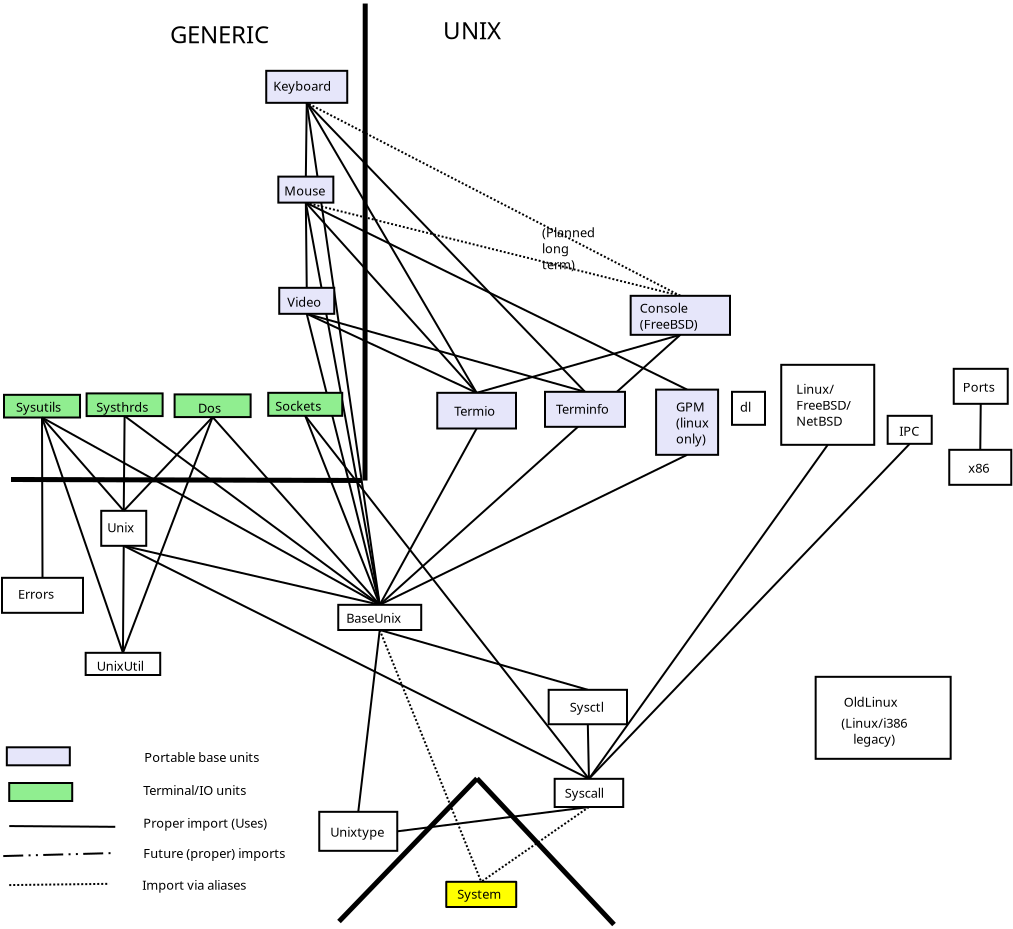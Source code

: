<?xml version="1.0" encoding="UTF-8"?>
<dia:diagram xmlns:dia="http://www.lysator.liu.se/~alla/dia/">
  <dia:layer name="Background" visible="true">
    <dia:object type="Standard - Line" version="0" id="O0">
      <dia:attribute name="obj_pos">
        <dia:point val="16.979,-11.96"/>
      </dia:attribute>
      <dia:attribute name="obj_bb">
        <dia:rectangle val="16.912,-12.027;36.108,-2.543"/>
      </dia:attribute>
      <dia:attribute name="conn_endpoints">
        <dia:point val="16.979,-11.96"/>
        <dia:point val="36.042,-2.61"/>
      </dia:attribute>
      <dia:attribute name="numcp">
        <dia:int val="1"/>
      </dia:attribute>
      <dia:connections>
        <dia:connection handle="0" to="O81" connection="6"/>
        <dia:connection handle="1" to="O87" connection="1"/>
      </dia:connections>
    </dia:object>
    <dia:object type="Standard - Line" version="0" id="O1">
      <dia:attribute name="obj_pos">
        <dia:point val="35.703,-5.35"/>
      </dia:attribute>
      <dia:attribute name="obj_bb">
        <dia:rectangle val="20.603,-5.421;35.774,8.221"/>
      </dia:attribute>
      <dia:attribute name="conn_endpoints">
        <dia:point val="35.703,-5.35"/>
        <dia:point val="20.674,8.15"/>
      </dia:attribute>
      <dia:attribute name="numcp">
        <dia:int val="1"/>
      </dia:attribute>
      <dia:connections>
        <dia:connection handle="0" to="O85" connection="6"/>
        <dia:connection handle="1" to="O97" connection="1"/>
      </dia:connections>
    </dia:object>
    <dia:object type="Standard - Line" version="0" id="O2">
      <dia:attribute name="obj_pos">
        <dia:point val="3.787,-1.216"/>
      </dia:attribute>
      <dia:attribute name="obj_bb">
        <dia:rectangle val="3.723,-1.28;7.897,10.614"/>
      </dia:attribute>
      <dia:attribute name="conn_endpoints">
        <dia:point val="3.787,-1.216"/>
        <dia:point val="7.834,10.55"/>
      </dia:attribute>
      <dia:attribute name="numcp">
        <dia:int val="1"/>
      </dia:attribute>
      <dia:connections>
        <dia:connection handle="0" to="O45" connection="6"/>
        <dia:connection handle="1" to="O103" connection="1"/>
      </dia:connections>
    </dia:object>
    <dia:object type="Standard - Line" version="0" id="O3">
      <dia:attribute name="obj_pos">
        <dia:point val="20.674,8.15"/>
      </dia:attribute>
      <dia:attribute name="obj_bb">
        <dia:rectangle val="16.921,-12.018;20.732,8.208"/>
      </dia:attribute>
      <dia:attribute name="conn_endpoints">
        <dia:point val="20.674,8.15"/>
        <dia:point val="16.979,-11.96"/>
      </dia:attribute>
      <dia:attribute name="numcp">
        <dia:int val="1"/>
      </dia:attribute>
      <dia:connections>
        <dia:connection handle="0" to="O97" connection="1"/>
        <dia:connection handle="1" to="O81" connection="6"/>
      </dia:connections>
    </dia:object>
    <dia:object type="Standard - Line" version="0" id="O4">
      <dia:attribute name="obj_pos">
        <dia:point val="17.024,-16.95"/>
      </dia:attribute>
      <dia:attribute name="obj_bb">
        <dia:rectangle val="16.967,-17.007;20.731,8.207"/>
      </dia:attribute>
      <dia:attribute name="conn_endpoints">
        <dia:point val="17.024,-16.95"/>
        <dia:point val="20.674,8.15"/>
      </dia:attribute>
      <dia:attribute name="numcp">
        <dia:int val="1"/>
      </dia:attribute>
      <dia:connections>
        <dia:connection handle="0" to="O78" connection="6"/>
        <dia:connection handle="1" to="O97" connection="1"/>
      </dia:connections>
    </dia:object>
    <dia:object type="Standard - Line" version="0" id="O5">
      <dia:attribute name="obj_pos">
        <dia:point val="7.834,10.55"/>
      </dia:attribute>
      <dia:attribute name="obj_bb">
        <dia:rectangle val="7.783,5.15;7.924,10.6"/>
      </dia:attribute>
      <dia:attribute name="conn_endpoints">
        <dia:point val="7.834,10.55"/>
        <dia:point val="7.874,5.2"/>
      </dia:attribute>
      <dia:attribute name="numcp">
        <dia:int val="1"/>
      </dia:attribute>
      <dia:connections>
        <dia:connection handle="0" to="O103" connection="1"/>
        <dia:connection handle="1" to="O29" connection="6"/>
      </dia:connections>
    </dia:object>
    <dia:object type="Standard - Line" version="0" id="O6">
      <dia:attribute name="obj_pos">
        <dia:point val="7.874,5.2"/>
      </dia:attribute>
      <dia:attribute name="obj_bb">
        <dia:rectangle val="7.814,5.14;20.734,8.21"/>
      </dia:attribute>
      <dia:attribute name="conn_endpoints">
        <dia:point val="7.874,5.2"/>
        <dia:point val="20.674,8.15"/>
      </dia:attribute>
      <dia:attribute name="numcp">
        <dia:int val="1"/>
      </dia:attribute>
      <dia:connections>
        <dia:connection handle="0" to="O29" connection="6"/>
        <dia:connection handle="1" to="O97" connection="1"/>
      </dia:connections>
    </dia:object>
    <dia:object type="Standard - Line" version="0" id="O7">
      <dia:attribute name="obj_pos">
        <dia:point val="7.874,5.2"/>
      </dia:attribute>
      <dia:attribute name="obj_bb">
        <dia:rectangle val="7.807,5.133;31.201,16.917"/>
      </dia:attribute>
      <dia:attribute name="conn_endpoints">
        <dia:point val="7.874,5.2"/>
        <dia:point val="31.134,16.85"/>
      </dia:attribute>
      <dia:attribute name="numcp">
        <dia:int val="1"/>
      </dia:attribute>
      <dia:connections>
        <dia:connection handle="0" to="O29" connection="6"/>
        <dia:connection handle="1" to="O95" connection="1"/>
      </dia:connections>
    </dia:object>
    <dia:object type="Standard - Line" version="0" id="O8">
      <dia:attribute name="obj_pos">
        <dia:point val="20.674,9.409"/>
      </dia:attribute>
      <dia:attribute name="obj_bb">
        <dia:rectangle val="20.609,9.344;25.814,22.065"/>
      </dia:attribute>
      <dia:attribute name="conn_endpoints">
        <dia:point val="20.674,9.409"/>
        <dia:point val="25.749,22"/>
      </dia:attribute>
      <dia:attribute name="numcp">
        <dia:int val="1"/>
      </dia:attribute>
      <dia:attribute name="line_style">
        <dia:enum val="4"/>
      </dia:attribute>
      <dia:connections>
        <dia:connection handle="0" to="O97" connection="6"/>
        <dia:connection handle="1" to="O93" connection="1"/>
      </dia:connections>
    </dia:object>
    <dia:object type="Standard - Line" version="0" id="O9">
      <dia:attribute name="obj_pos">
        <dia:point val="31.134,18.259"/>
      </dia:attribute>
      <dia:attribute name="obj_bb">
        <dia:rectangle val="25.679,18.189;31.203,22.07"/>
      </dia:attribute>
      <dia:attribute name="conn_endpoints">
        <dia:point val="31.134,18.259"/>
        <dia:point val="25.749,22"/>
      </dia:attribute>
      <dia:attribute name="numcp">
        <dia:int val="1"/>
      </dia:attribute>
      <dia:attribute name="line_style">
        <dia:enum val="4"/>
      </dia:attribute>
      <dia:connections>
        <dia:connection handle="0" to="O95" connection="6"/>
        <dia:connection handle="1" to="O93" connection="1"/>
      </dia:connections>
    </dia:object>
    <dia:object type="Standard - Line" version="0" id="O10">
      <dia:attribute name="obj_pos">
        <dia:point val="35.703,-5.35"/>
      </dia:attribute>
      <dia:attribute name="obj_bb">
        <dia:rectangle val="25.457,-5.412;35.765,-2.388"/>
      </dia:attribute>
      <dia:attribute name="conn_endpoints">
        <dia:point val="35.703,-5.35"/>
        <dia:point val="25.518,-2.45"/>
      </dia:attribute>
      <dia:attribute name="numcp">
        <dia:int val="1"/>
      </dia:attribute>
      <dia:connections>
        <dia:connection handle="0" to="O85" connection="6"/>
        <dia:connection handle="1" to="O91" connection="1"/>
      </dia:connections>
    </dia:object>
    <dia:object type="Standard - Line" version="0" id="O11">
      <dia:attribute name="obj_pos">
        <dia:point val="25.518,-0.666"/>
      </dia:attribute>
      <dia:attribute name="obj_bb">
        <dia:rectangle val="20.606,-0.734;25.586,8.218"/>
      </dia:attribute>
      <dia:attribute name="conn_endpoints">
        <dia:point val="25.518,-0.666"/>
        <dia:point val="20.674,8.15"/>
      </dia:attribute>
      <dia:attribute name="numcp">
        <dia:int val="1"/>
      </dia:attribute>
      <dia:connections>
        <dia:connection handle="0" to="O91" connection="6"/>
        <dia:connection handle="1" to="O97" connection="1"/>
      </dia:connections>
    </dia:object>
    <dia:object type="Standard - Line" version="0" id="O12">
      <dia:attribute name="obj_pos">
        <dia:point val="2.149,19.212"/>
      </dia:attribute>
      <dia:attribute name="obj_bb">
        <dia:rectangle val="2.099,19.162;7.5,19.3"/>
      </dia:attribute>
      <dia:attribute name="conn_endpoints">
        <dia:point val="2.149,19.212"/>
        <dia:point val="7.45,19.25"/>
      </dia:attribute>
      <dia:attribute name="numcp">
        <dia:int val="1"/>
      </dia:attribute>
    </dia:object>
    <dia:object type="Standard - Text" version="1" id="O13">
      <dia:attribute name="obj_pos">
        <dia:point val="8.85,19.3"/>
      </dia:attribute>
      <dia:attribute name="obj_bb">
        <dia:rectangle val="8.85,18.622;15.787,19.58"/>
      </dia:attribute>
      <dia:attribute name="text">
        <dia:composite type="text">
          <dia:attribute name="string">
            <dia:string>#Proper import (Uses)#</dia:string>
          </dia:attribute>
          <dia:attribute name="font">
            <dia:font family="sans" style="0" name="Helvetica"/>
          </dia:attribute>
          <dia:attribute name="height">
            <dia:real val="0.8"/>
          </dia:attribute>
          <dia:attribute name="pos">
            <dia:point val="8.85,19.3"/>
          </dia:attribute>
          <dia:attribute name="color">
            <dia:color val="#000000"/>
          </dia:attribute>
          <dia:attribute name="alignment">
            <dia:enum val="0"/>
          </dia:attribute>
        </dia:composite>
      </dia:attribute>
      <dia:attribute name="valign">
        <dia:enum val="3"/>
      </dia:attribute>
    </dia:object>
    <dia:object type="Standard - Line" version="0" id="O14">
      <dia:attribute name="obj_pos">
        <dia:point val="2.149,22.163"/>
      </dia:attribute>
      <dia:attribute name="obj_bb">
        <dia:rectangle val="2.098,22.049;7.201,22.213"/>
      </dia:attribute>
      <dia:attribute name="conn_endpoints">
        <dia:point val="2.149,22.163"/>
        <dia:point val="7.15,22.1"/>
      </dia:attribute>
      <dia:attribute name="numcp">
        <dia:int val="1"/>
      </dia:attribute>
      <dia:attribute name="line_style">
        <dia:enum val="4"/>
      </dia:attribute>
    </dia:object>
    <dia:object type="Standard - Text" version="1" id="O15">
      <dia:attribute name="obj_pos">
        <dia:point val="8.8,22.4"/>
      </dia:attribute>
      <dia:attribute name="obj_bb">
        <dia:rectangle val="8.8,21.723;14.613,22.68"/>
      </dia:attribute>
      <dia:attribute name="text">
        <dia:composite type="text">
          <dia:attribute name="string">
            <dia:string>#Import via aliases#</dia:string>
          </dia:attribute>
          <dia:attribute name="font">
            <dia:font family="sans" style="0" name="Helvetica"/>
          </dia:attribute>
          <dia:attribute name="height">
            <dia:real val="0.8"/>
          </dia:attribute>
          <dia:attribute name="pos">
            <dia:point val="8.8,22.4"/>
          </dia:attribute>
          <dia:attribute name="color">
            <dia:color val="#000000"/>
          </dia:attribute>
          <dia:attribute name="alignment">
            <dia:enum val="0"/>
          </dia:attribute>
        </dia:composite>
      </dia:attribute>
      <dia:attribute name="valign">
        <dia:enum val="3"/>
      </dia:attribute>
    </dia:object>
    <dia:object type="Standard - Line" version="0" id="O16">
      <dia:attribute name="obj_pos">
        <dia:point val="43.074,0.15"/>
      </dia:attribute>
      <dia:attribute name="obj_bb">
        <dia:rectangle val="31.064,0.08;43.144,16.92"/>
      </dia:attribute>
      <dia:attribute name="conn_endpoints">
        <dia:point val="43.074,0.15"/>
        <dia:point val="31.134,16.85"/>
      </dia:attribute>
      <dia:attribute name="numcp">
        <dia:int val="1"/>
      </dia:attribute>
      <dia:connections>
        <dia:connection handle="0" to="O32" connection="6"/>
        <dia:connection handle="1" to="O95" connection="1"/>
      </dia:connections>
    </dia:object>
    <dia:object type="Standard - Line" version="0" id="O17">
      <dia:attribute name="obj_pos">
        <dia:point val="31.078,14.121"/>
      </dia:attribute>
      <dia:attribute name="obj_bb">
        <dia:rectangle val="31.027,14.07;31.185,16.901"/>
      </dia:attribute>
      <dia:attribute name="conn_endpoints">
        <dia:point val="31.078,14.121"/>
        <dia:point val="31.134,16.85"/>
      </dia:attribute>
      <dia:attribute name="numcp">
        <dia:int val="1"/>
      </dia:attribute>
      <dia:connections>
        <dia:connection handle="0" to="O60" connection="6"/>
        <dia:connection handle="1" to="O95" connection="1"/>
      </dia:connections>
    </dia:object>
    <dia:object type="Standard - Line" version="0" id="O18">
      <dia:attribute name="obj_pos">
        <dia:point val="20.674,9.409"/>
      </dia:attribute>
      <dia:attribute name="obj_bb">
        <dia:rectangle val="20.612,9.347;31.14,12.462"/>
      </dia:attribute>
      <dia:attribute name="conn_endpoints">
        <dia:point val="20.674,9.409"/>
        <dia:point val="31.078,12.4"/>
      </dia:attribute>
      <dia:attribute name="numcp">
        <dia:int val="1"/>
      </dia:attribute>
      <dia:connections>
        <dia:connection handle="0" to="O97" connection="6"/>
        <dia:connection handle="1" to="O60" connection="1"/>
      </dia:connections>
    </dia:object>
    <dia:group>
      <dia:object type="Standard - Box" version="0" id="O19">
        <dia:attribute name="obj_pos">
          <dia:point val="46.07,-1.3"/>
        </dia:attribute>
        <dia:attribute name="obj_bb">
          <dia:rectangle val="46.02,-1.35;48.323,0.15"/>
        </dia:attribute>
        <dia:attribute name="elem_corner">
          <dia:point val="46.07,-1.3"/>
        </dia:attribute>
        <dia:attribute name="elem_width">
          <dia:real val="2.203"/>
        </dia:attribute>
        <dia:attribute name="elem_height">
          <dia:real val="1.4"/>
        </dia:attribute>
        <dia:attribute name="show_background">
          <dia:boolean val="true"/>
        </dia:attribute>
      </dia:object>
      <dia:object type="Standard - Text" version="1" id="O20">
        <dia:attribute name="obj_pos">
          <dia:point val="46.65,-0.3"/>
        </dia:attribute>
        <dia:attribute name="obj_bb">
          <dia:rectangle val="46.65,-0.977;47.895,-0.02"/>
        </dia:attribute>
        <dia:attribute name="text">
          <dia:composite type="text">
            <dia:attribute name="string">
              <dia:string>#IPC#</dia:string>
            </dia:attribute>
            <dia:attribute name="font">
              <dia:font family="sans" style="0" name="Helvetica"/>
            </dia:attribute>
            <dia:attribute name="height">
              <dia:real val="0.8"/>
            </dia:attribute>
            <dia:attribute name="pos">
              <dia:point val="46.65,-0.3"/>
            </dia:attribute>
            <dia:attribute name="color">
              <dia:color val="#000000"/>
            </dia:attribute>
            <dia:attribute name="alignment">
              <dia:enum val="0"/>
            </dia:attribute>
          </dia:composite>
        </dia:attribute>
        <dia:attribute name="valign">
          <dia:enum val="3"/>
        </dia:attribute>
      </dia:object>
    </dia:group>
    <dia:object type="Standard - Line" version="0" id="O21">
      <dia:attribute name="obj_pos">
        <dia:point val="47.171,0.1"/>
      </dia:attribute>
      <dia:attribute name="obj_bb">
        <dia:rectangle val="31.063,0.029;47.242,16.921"/>
      </dia:attribute>
      <dia:attribute name="conn_endpoints">
        <dia:point val="47.171,0.1"/>
        <dia:point val="31.134,16.85"/>
      </dia:attribute>
      <dia:attribute name="numcp">
        <dia:int val="1"/>
      </dia:attribute>
      <dia:connections>
        <dia:connection handle="0" to="O19" connection="6"/>
        <dia:connection handle="1" to="O95" connection="1"/>
      </dia:connections>
    </dia:object>
    <dia:object type="Standard - Line" version="0" id="O22">
      <dia:attribute name="obj_pos">
        <dia:point val="7.917,-1.288"/>
      </dia:attribute>
      <dia:attribute name="obj_bb">
        <dia:rectangle val="7.824,-1.338;7.968,3.5"/>
      </dia:attribute>
      <dia:attribute name="conn_endpoints">
        <dia:point val="7.917,-1.288"/>
        <dia:point val="7.874,3.45"/>
      </dia:attribute>
      <dia:attribute name="numcp">
        <dia:int val="1"/>
      </dia:attribute>
      <dia:connections>
        <dia:connection handle="0" to="O74" connection="6"/>
        <dia:connection handle="1" to="O29" connection="1"/>
      </dia:connections>
    </dia:object>
    <dia:object type="Standard - Line" version="0" id="O23">
      <dia:attribute name="obj_pos">
        <dia:point val="7.917,-1.288"/>
      </dia:attribute>
      <dia:attribute name="obj_bb">
        <dia:rectangle val="7.847,-1.358;20.744,8.22"/>
      </dia:attribute>
      <dia:attribute name="conn_endpoints">
        <dia:point val="7.917,-1.288"/>
        <dia:point val="20.674,8.15"/>
      </dia:attribute>
      <dia:attribute name="numcp">
        <dia:int val="1"/>
      </dia:attribute>
      <dia:connections>
        <dia:connection handle="0" to="O74" connection="6"/>
        <dia:connection handle="1" to="O97" connection="1"/>
      </dia:connections>
    </dia:object>
    <dia:object type="Standard - Text" version="1" id="O24">
      <dia:attribute name="obj_pos">
        <dia:point val="8.999,4.325"/>
      </dia:attribute>
      <dia:attribute name="obj_bb">
        <dia:rectangle val="8.999,3.925;8.999,5.125"/>
      </dia:attribute>
      <dia:attribute name="text">
        <dia:composite type="text">
          <dia:attribute name="string">
            <dia:string>##</dia:string>
          </dia:attribute>
          <dia:attribute name="font">
            <dia:font family="sans" style="0" name="Helvetica"/>
          </dia:attribute>
          <dia:attribute name="height">
            <dia:real val="0.8"/>
          </dia:attribute>
          <dia:attribute name="pos">
            <dia:point val="8.999,4.325"/>
          </dia:attribute>
          <dia:attribute name="color">
            <dia:color val="#000000"/>
          </dia:attribute>
          <dia:attribute name="alignment">
            <dia:enum val="0"/>
          </dia:attribute>
        </dia:composite>
      </dia:attribute>
      <dia:attribute name="valign">
        <dia:enum val="3"/>
      </dia:attribute>
      <dia:connections>
        <dia:connection handle="0" to="O29" connection="4"/>
      </dia:connections>
    </dia:object>
    <dia:object type="Standard - Line" version="0" id="O25">
      <dia:attribute name="obj_pos">
        <dia:point val="36.042,0.65"/>
      </dia:attribute>
      <dia:attribute name="obj_bb">
        <dia:rectangle val="20.607,0.583;36.108,8.217"/>
      </dia:attribute>
      <dia:attribute name="conn_endpoints">
        <dia:point val="36.042,0.65"/>
        <dia:point val="20.674,8.15"/>
      </dia:attribute>
      <dia:attribute name="numcp">
        <dia:int val="1"/>
      </dia:attribute>
      <dia:connections>
        <dia:connection handle="0" to="O87" connection="6"/>
        <dia:connection handle="1" to="O97" connection="1"/>
      </dia:connections>
    </dia:object>
    <dia:object type="Standard - Line" version="0" id="O26">
      <dia:attribute name="obj_pos">
        <dia:point val="20.674,8.15"/>
      </dia:attribute>
      <dia:attribute name="obj_bb">
        <dia:rectangle val="16.963,-6.461;20.735,8.211"/>
      </dia:attribute>
      <dia:attribute name="conn_endpoints">
        <dia:point val="20.674,8.15"/>
        <dia:point val="17.024,-6.4"/>
      </dia:attribute>
      <dia:attribute name="numcp">
        <dia:int val="1"/>
      </dia:attribute>
      <dia:connections>
        <dia:connection handle="0" to="O97" connection="1"/>
        <dia:connection handle="1" to="O83" connection="6"/>
      </dia:connections>
    </dia:object>
    <dia:object type="Standard - Line" version="0" id="O27">
      <dia:attribute name="obj_pos">
        <dia:point val="17.024,-6.4"/>
      </dia:attribute>
      <dia:attribute name="obj_bb">
        <dia:rectangle val="16.962,-6.462;30.998,-2.438"/>
      </dia:attribute>
      <dia:attribute name="conn_endpoints">
        <dia:point val="17.024,-6.4"/>
        <dia:point val="30.937,-2.5"/>
      </dia:attribute>
      <dia:attribute name="numcp">
        <dia:int val="1"/>
      </dia:attribute>
      <dia:connections>
        <dia:connection handle="0" to="O83" connection="6"/>
        <dia:connection handle="1" to="O89" connection="1"/>
      </dia:connections>
    </dia:object>
    <dia:object type="Standard - Line" version="0" id="O28">
      <dia:attribute name="obj_pos">
        <dia:point val="17.024,-7.7"/>
      </dia:attribute>
      <dia:attribute name="obj_bb">
        <dia:rectangle val="16.929,-12.011;17.075,-7.649"/>
      </dia:attribute>
      <dia:attribute name="conn_endpoints">
        <dia:point val="17.024,-7.7"/>
        <dia:point val="16.979,-11.96"/>
      </dia:attribute>
      <dia:attribute name="numcp">
        <dia:int val="1"/>
      </dia:attribute>
      <dia:connections>
        <dia:connection handle="0" to="O83" connection="1"/>
        <dia:connection handle="1" to="O81" connection="6"/>
      </dia:connections>
    </dia:object>
    <dia:group>
      <dia:object type="Standard - Box" version="0" id="O29">
        <dia:attribute name="obj_pos">
          <dia:point val="6.749,3.45"/>
        </dia:attribute>
        <dia:attribute name="obj_bb">
          <dia:rectangle val="6.699,3.4;9.049,5.25"/>
        </dia:attribute>
        <dia:attribute name="elem_corner">
          <dia:point val="6.749,3.45"/>
        </dia:attribute>
        <dia:attribute name="elem_width">
          <dia:real val="2.25"/>
        </dia:attribute>
        <dia:attribute name="elem_height">
          <dia:real val="1.75"/>
        </dia:attribute>
        <dia:attribute name="show_background">
          <dia:boolean val="true"/>
        </dia:attribute>
      </dia:object>
      <dia:object type="Standard - Text" version="1" id="O30">
        <dia:attribute name="obj_pos">
          <dia:point val="7.049,4.525"/>
        </dia:attribute>
        <dia:attribute name="obj_bb">
          <dia:rectangle val="7.049,3.848;8.544,4.805"/>
        </dia:attribute>
        <dia:attribute name="text">
          <dia:composite type="text">
            <dia:attribute name="string">
              <dia:string>#Unix#</dia:string>
            </dia:attribute>
            <dia:attribute name="font">
              <dia:font family="sans" style="0" name="Helvetica"/>
            </dia:attribute>
            <dia:attribute name="height">
              <dia:real val="0.8"/>
            </dia:attribute>
            <dia:attribute name="pos">
              <dia:point val="7.049,4.525"/>
            </dia:attribute>
            <dia:attribute name="color">
              <dia:color val="#000000"/>
            </dia:attribute>
            <dia:attribute name="alignment">
              <dia:enum val="0"/>
            </dia:attribute>
          </dia:composite>
        </dia:attribute>
        <dia:attribute name="valign">
          <dia:enum val="3"/>
        </dia:attribute>
      </dia:object>
    </dia:group>
    <dia:object type="Standard - Line" version="0" id="O31">
      <dia:attribute name="obj_pos">
        <dia:point val="17.024,-16.95"/>
      </dia:attribute>
      <dia:attribute name="obj_bb">
        <dia:rectangle val="16.953,-17.021;31.007,-2.429"/>
      </dia:attribute>
      <dia:attribute name="conn_endpoints">
        <dia:point val="17.024,-16.95"/>
        <dia:point val="30.937,-2.5"/>
      </dia:attribute>
      <dia:attribute name="numcp">
        <dia:int val="1"/>
      </dia:attribute>
      <dia:connections>
        <dia:connection handle="0" to="O78" connection="6"/>
        <dia:connection handle="1" to="O89" connection="1"/>
      </dia:connections>
    </dia:object>
    <dia:group>
      <dia:object type="Standard - Box" version="0" id="O32">
        <dia:attribute name="obj_pos">
          <dia:point val="40.749,-3.85"/>
        </dia:attribute>
        <dia:attribute name="obj_bb">
          <dia:rectangle val="40.699,-3.9;45.449,0.2"/>
        </dia:attribute>
        <dia:attribute name="elem_corner">
          <dia:point val="40.749,-3.85"/>
        </dia:attribute>
        <dia:attribute name="elem_width">
          <dia:real val="4.65"/>
        </dia:attribute>
        <dia:attribute name="elem_height">
          <dia:real val="4"/>
        </dia:attribute>
        <dia:attribute name="show_background">
          <dia:boolean val="true"/>
        </dia:attribute>
      </dia:object>
      <dia:object type="Standard - Text" version="1" id="O33">
        <dia:attribute name="obj_pos">
          <dia:point val="41.5,-2.4"/>
        </dia:attribute>
        <dia:attribute name="obj_bb">
          <dia:rectangle val="41.5,-3.078;44.78,-0.52"/>
        </dia:attribute>
        <dia:attribute name="text">
          <dia:composite type="text">
            <dia:attribute name="string">
              <dia:string>#Linux/
FreeBSD/
NetBSD#</dia:string>
            </dia:attribute>
            <dia:attribute name="font">
              <dia:font family="sans" style="0" name="Helvetica"/>
            </dia:attribute>
            <dia:attribute name="height">
              <dia:real val="0.8"/>
            </dia:attribute>
            <dia:attribute name="pos">
              <dia:point val="41.5,-2.4"/>
            </dia:attribute>
            <dia:attribute name="color">
              <dia:color val="#000000"/>
            </dia:attribute>
            <dia:attribute name="alignment">
              <dia:enum val="0"/>
            </dia:attribute>
          </dia:composite>
        </dia:attribute>
        <dia:attribute name="valign">
          <dia:enum val="3"/>
        </dia:attribute>
      </dia:object>
    </dia:group>
    <dia:group>
      <dia:object type="Standard - Box" version="0" id="O34">
        <dia:attribute name="obj_pos">
          <dia:point val="38.287,-2.5"/>
        </dia:attribute>
        <dia:attribute name="obj_bb">
          <dia:rectangle val="38.237,-2.55;39.987,-0.8"/>
        </dia:attribute>
        <dia:attribute name="elem_corner">
          <dia:point val="38.287,-2.5"/>
        </dia:attribute>
        <dia:attribute name="elem_width">
          <dia:real val="1.65"/>
        </dia:attribute>
        <dia:attribute name="elem_height">
          <dia:real val="1.65"/>
        </dia:attribute>
        <dia:attribute name="show_background">
          <dia:boolean val="true"/>
        </dia:attribute>
      </dia:object>
      <dia:object type="Standard - Text" version="1" id="O35">
        <dia:attribute name="obj_pos">
          <dia:point val="38.687,-1.5"/>
        </dia:attribute>
        <dia:attribute name="obj_bb">
          <dia:rectangle val="38.687,-2.178;39.267,-1.22"/>
        </dia:attribute>
        <dia:attribute name="text">
          <dia:composite type="text">
            <dia:attribute name="string">
              <dia:string>#dl#</dia:string>
            </dia:attribute>
            <dia:attribute name="font">
              <dia:font family="sans" style="0" name="Helvetica"/>
            </dia:attribute>
            <dia:attribute name="height">
              <dia:real val="0.8"/>
            </dia:attribute>
            <dia:attribute name="pos">
              <dia:point val="38.687,-1.5"/>
            </dia:attribute>
            <dia:attribute name="color">
              <dia:color val="#000000"/>
            </dia:attribute>
            <dia:attribute name="alignment">
              <dia:enum val="0"/>
            </dia:attribute>
          </dia:composite>
        </dia:attribute>
        <dia:attribute name="valign">
          <dia:enum val="3"/>
        </dia:attribute>
      </dia:object>
    </dia:group>
    <dia:object type="Standard - Line" version="0" id="O36">
      <dia:attribute name="obj_pos">
        <dia:point val="7.874,3.45"/>
      </dia:attribute>
      <dia:attribute name="obj_bb">
        <dia:rectangle val="7.803,-1.309;12.388,3.521"/>
      </dia:attribute>
      <dia:attribute name="conn_endpoints">
        <dia:point val="7.874,3.45"/>
        <dia:point val="12.317,-1.238"/>
      </dia:attribute>
      <dia:attribute name="numcp">
        <dia:int val="1"/>
      </dia:attribute>
      <dia:connections>
        <dia:connection handle="0" to="O29" connection="1"/>
        <dia:connection handle="1" to="O76" connection="6"/>
      </dia:connections>
    </dia:object>
    <dia:object type="Standard - Line" version="0" id="O37">
      <dia:attribute name="obj_pos">
        <dia:point val="12.317,-1.238"/>
      </dia:attribute>
      <dia:attribute name="obj_bb">
        <dia:rectangle val="12.247,-1.308;20.744,8.221"/>
      </dia:attribute>
      <dia:attribute name="conn_endpoints">
        <dia:point val="12.317,-1.238"/>
        <dia:point val="20.674,8.15"/>
      </dia:attribute>
      <dia:attribute name="numcp">
        <dia:int val="1"/>
      </dia:attribute>
      <dia:connections>
        <dia:connection handle="0" to="O76" connection="6"/>
        <dia:connection handle="1" to="O97" connection="1"/>
      </dia:connections>
    </dia:object>
    <dia:object type="Standard - Line" version="0" id="O38">
      <dia:attribute name="obj_pos">
        <dia:point val="12.317,-1.238"/>
      </dia:attribute>
      <dia:attribute name="obj_bb">
        <dia:rectangle val="7.769,-1.302;12.382,10.614"/>
      </dia:attribute>
      <dia:attribute name="conn_endpoints">
        <dia:point val="12.317,-1.238"/>
        <dia:point val="7.834,10.55"/>
      </dia:attribute>
      <dia:attribute name="numcp">
        <dia:int val="1"/>
      </dia:attribute>
      <dia:connections>
        <dia:connection handle="0" to="O76" connection="6"/>
        <dia:connection handle="1" to="O103" connection="1"/>
      </dia:connections>
    </dia:object>
    <dia:group>
      <dia:object type="Standard - Box" version="0" id="O39">
        <dia:attribute name="obj_pos">
          <dia:point val="1.787,6.8"/>
        </dia:attribute>
        <dia:attribute name="obj_bb">
          <dia:rectangle val="1.737,6.75;5.887,8.6"/>
        </dia:attribute>
        <dia:attribute name="elem_corner">
          <dia:point val="1.787,6.8"/>
        </dia:attribute>
        <dia:attribute name="elem_width">
          <dia:real val="4.05"/>
        </dia:attribute>
        <dia:attribute name="elem_height">
          <dia:real val="1.75"/>
        </dia:attribute>
        <dia:attribute name="show_background">
          <dia:boolean val="true"/>
        </dia:attribute>
      </dia:object>
      <dia:object type="Standard - Text" version="1" id="O40">
        <dia:attribute name="obj_pos">
          <dia:point val="2.587,7.85"/>
        </dia:attribute>
        <dia:attribute name="obj_bb">
          <dia:rectangle val="2.587,7.173;4.624,8.13"/>
        </dia:attribute>
        <dia:attribute name="text">
          <dia:composite type="text">
            <dia:attribute name="string">
              <dia:string>#Errors#</dia:string>
            </dia:attribute>
            <dia:attribute name="font">
              <dia:font family="sans" style="0" name="Helvetica"/>
            </dia:attribute>
            <dia:attribute name="height">
              <dia:real val="0.8"/>
            </dia:attribute>
            <dia:attribute name="pos">
              <dia:point val="2.587,7.85"/>
            </dia:attribute>
            <dia:attribute name="color">
              <dia:color val="#000000"/>
            </dia:attribute>
            <dia:attribute name="alignment">
              <dia:enum val="0"/>
            </dia:attribute>
          </dia:composite>
        </dia:attribute>
        <dia:attribute name="valign">
          <dia:enum val="3"/>
        </dia:attribute>
      </dia:object>
    </dia:group>
    <dia:object type="Standard - Box" version="0" id="O41">
      <dia:attribute name="obj_pos">
        <dia:point val="15.099,-2.45"/>
      </dia:attribute>
      <dia:attribute name="obj_bb">
        <dia:rectangle val="15.049,-2.5;18.849,-1.25"/>
      </dia:attribute>
      <dia:attribute name="elem_corner">
        <dia:point val="15.099,-2.45"/>
      </dia:attribute>
      <dia:attribute name="elem_width">
        <dia:real val="3.7"/>
      </dia:attribute>
      <dia:attribute name="elem_height">
        <dia:real val="1.15"/>
      </dia:attribute>
      <dia:attribute name="inner_color">
        <dia:color val="#90ee90"/>
      </dia:attribute>
      <dia:attribute name="show_background">
        <dia:boolean val="true"/>
      </dia:attribute>
    </dia:object>
    <dia:object type="Standard - Text" version="1" id="O42">
      <dia:attribute name="obj_pos">
        <dia:point val="15.449,-1.55"/>
      </dia:attribute>
      <dia:attribute name="obj_bb">
        <dia:rectangle val="15.449,-2.228;18.109,-1.27"/>
      </dia:attribute>
      <dia:attribute name="text">
        <dia:composite type="text">
          <dia:attribute name="string">
            <dia:string>#Sockets#</dia:string>
          </dia:attribute>
          <dia:attribute name="font">
            <dia:font family="sans" style="0" name="Helvetica"/>
          </dia:attribute>
          <dia:attribute name="height">
            <dia:real val="0.8"/>
          </dia:attribute>
          <dia:attribute name="pos">
            <dia:point val="15.449,-1.55"/>
          </dia:attribute>
          <dia:attribute name="color">
            <dia:color val="#000000"/>
          </dia:attribute>
          <dia:attribute name="alignment">
            <dia:enum val="0"/>
          </dia:attribute>
        </dia:composite>
      </dia:attribute>
      <dia:attribute name="valign">
        <dia:enum val="3"/>
      </dia:attribute>
    </dia:object>
    <dia:object type="Standard - Line" version="0" id="O43">
      <dia:attribute name="obj_pos">
        <dia:point val="16.949,-1.3"/>
      </dia:attribute>
      <dia:attribute name="obj_bb">
        <dia:rectangle val="16.879,-1.37;31.204,16.92"/>
      </dia:attribute>
      <dia:attribute name="conn_endpoints">
        <dia:point val="16.949,-1.3"/>
        <dia:point val="31.134,16.85"/>
      </dia:attribute>
      <dia:attribute name="numcp">
        <dia:int val="1"/>
      </dia:attribute>
      <dia:connections>
        <dia:connection handle="0" to="O41" connection="6"/>
        <dia:connection handle="1" to="O95" connection="1"/>
      </dia:connections>
    </dia:object>
    <dia:object type="Standard - Line" version="0" id="O44">
      <dia:attribute name="obj_pos">
        <dia:point val="16.949,-1.3"/>
      </dia:attribute>
      <dia:attribute name="obj_bb">
        <dia:rectangle val="16.884,-1.365;20.739,8.215"/>
      </dia:attribute>
      <dia:attribute name="conn_endpoints">
        <dia:point val="16.949,-1.3"/>
        <dia:point val="20.674,8.15"/>
      </dia:attribute>
      <dia:attribute name="numcp">
        <dia:int val="1"/>
      </dia:attribute>
      <dia:connections>
        <dia:connection handle="0" to="O41" connection="6"/>
        <dia:connection handle="1" to="O97" connection="1"/>
      </dia:connections>
    </dia:object>
    <dia:object type="Standard - Box" version="0" id="O45">
      <dia:attribute name="obj_pos">
        <dia:point val="1.887,-2.35"/>
      </dia:attribute>
      <dia:attribute name="obj_bb">
        <dia:rectangle val="1.837,-2.4;5.737,-1.166"/>
      </dia:attribute>
      <dia:attribute name="elem_corner">
        <dia:point val="1.887,-2.35"/>
      </dia:attribute>
      <dia:attribute name="elem_width">
        <dia:real val="3.801"/>
      </dia:attribute>
      <dia:attribute name="elem_height">
        <dia:real val="1.134"/>
      </dia:attribute>
      <dia:attribute name="inner_color">
        <dia:color val="#90ee90"/>
      </dia:attribute>
      <dia:attribute name="show_background">
        <dia:boolean val="true"/>
      </dia:attribute>
    </dia:object>
    <dia:object type="Standard - Text" version="1" id="O46">
      <dia:attribute name="obj_pos">
        <dia:point val="2.487,-1.5"/>
      </dia:attribute>
      <dia:attribute name="obj_bb">
        <dia:rectangle val="2.487,-2.178;5.062,-1.22"/>
      </dia:attribute>
      <dia:attribute name="text">
        <dia:composite type="text">
          <dia:attribute name="string">
            <dia:string>#Sysutils#</dia:string>
          </dia:attribute>
          <dia:attribute name="font">
            <dia:font family="sans" style="0" name="Helvetica"/>
          </dia:attribute>
          <dia:attribute name="height">
            <dia:real val="0.8"/>
          </dia:attribute>
          <dia:attribute name="pos">
            <dia:point val="2.487,-1.5"/>
          </dia:attribute>
          <dia:attribute name="color">
            <dia:color val="#000000"/>
          </dia:attribute>
          <dia:attribute name="alignment">
            <dia:enum val="0"/>
          </dia:attribute>
        </dia:composite>
      </dia:attribute>
      <dia:attribute name="valign">
        <dia:enum val="3"/>
      </dia:attribute>
    </dia:object>
    <dia:object type="Standard - Line" version="0" id="O47">
      <dia:attribute name="obj_pos">
        <dia:point val="7.874,3.45"/>
      </dia:attribute>
      <dia:attribute name="obj_bb">
        <dia:rectangle val="3.716,-1.287;7.945,3.521"/>
      </dia:attribute>
      <dia:attribute name="conn_endpoints">
        <dia:point val="7.874,3.45"/>
        <dia:point val="3.787,-1.216"/>
      </dia:attribute>
      <dia:attribute name="numcp">
        <dia:int val="1"/>
      </dia:attribute>
      <dia:connections>
        <dia:connection handle="0" to="O29" connection="1"/>
        <dia:connection handle="1" to="O45" connection="6"/>
      </dia:connections>
    </dia:object>
    <dia:object type="Standard - Line" version="0" id="O48">
      <dia:attribute name="obj_pos">
        <dia:point val="20.674,8.15"/>
      </dia:attribute>
      <dia:attribute name="obj_bb">
        <dia:rectangle val="3.719,-1.284;20.742,8.218"/>
      </dia:attribute>
      <dia:attribute name="conn_endpoints">
        <dia:point val="20.674,8.15"/>
        <dia:point val="3.787,-1.216"/>
      </dia:attribute>
      <dia:attribute name="numcp">
        <dia:int val="1"/>
      </dia:attribute>
      <dia:connections>
        <dia:connection handle="0" to="O97" connection="1"/>
        <dia:connection handle="1" to="O45" connection="6"/>
      </dia:connections>
    </dia:object>
    <dia:group>
      <dia:group>
        <dia:object type="Standard - Box" version="0" id="O49">
          <dia:attribute name="obj_pos">
            <dia:point val="49.15,0.4"/>
          </dia:attribute>
          <dia:attribute name="obj_bb">
            <dia:rectangle val="49.1,0.35;52.3,2.2"/>
          </dia:attribute>
          <dia:attribute name="elem_corner">
            <dia:point val="49.15,0.4"/>
          </dia:attribute>
          <dia:attribute name="elem_width">
            <dia:real val="3.1"/>
          </dia:attribute>
          <dia:attribute name="elem_height">
            <dia:real val="1.75"/>
          </dia:attribute>
          <dia:attribute name="show_background">
            <dia:boolean val="true"/>
          </dia:attribute>
        </dia:object>
        <dia:object type="Standard - Text" version="1" id="O50">
          <dia:attribute name="obj_pos">
            <dia:point val="50.1,1.55"/>
          </dia:attribute>
          <dia:attribute name="obj_bb">
            <dia:rectangle val="50.1,0.873;51.305,1.83"/>
          </dia:attribute>
          <dia:attribute name="text">
            <dia:composite type="text">
              <dia:attribute name="string">
                <dia:string>#x86#</dia:string>
              </dia:attribute>
              <dia:attribute name="font">
                <dia:font family="sans" style="0" name="Helvetica"/>
              </dia:attribute>
              <dia:attribute name="height">
                <dia:real val="0.8"/>
              </dia:attribute>
              <dia:attribute name="pos">
                <dia:point val="50.1,1.55"/>
              </dia:attribute>
              <dia:attribute name="color">
                <dia:color val="#000000"/>
              </dia:attribute>
              <dia:attribute name="alignment">
                <dia:enum val="0"/>
              </dia:attribute>
            </dia:composite>
          </dia:attribute>
          <dia:attribute name="valign">
            <dia:enum val="3"/>
          </dia:attribute>
        </dia:object>
      </dia:group>
      <dia:group>
        <dia:object type="Standard - Box" version="0" id="O51">
          <dia:attribute name="obj_pos">
            <dia:point val="49.374,-3.65"/>
          </dia:attribute>
          <dia:attribute name="obj_bb">
            <dia:rectangle val="49.324,-3.7;52.124,-1.85"/>
          </dia:attribute>
          <dia:attribute name="elem_corner">
            <dia:point val="49.374,-3.65"/>
          </dia:attribute>
          <dia:attribute name="elem_width">
            <dia:real val="2.7"/>
          </dia:attribute>
          <dia:attribute name="elem_height">
            <dia:real val="1.75"/>
          </dia:attribute>
          <dia:attribute name="show_background">
            <dia:boolean val="true"/>
          </dia:attribute>
        </dia:object>
        <dia:object type="Standard - Text" version="1" id="O52">
          <dia:attribute name="obj_pos">
            <dia:point val="49.824,-2.5"/>
          </dia:attribute>
          <dia:attribute name="obj_bb">
            <dia:rectangle val="49.824,-3.178;51.569,-2.22"/>
          </dia:attribute>
          <dia:attribute name="text">
            <dia:composite type="text">
              <dia:attribute name="string">
                <dia:string>#Ports#</dia:string>
              </dia:attribute>
              <dia:attribute name="font">
                <dia:font family="sans" style="0" name="Helvetica"/>
              </dia:attribute>
              <dia:attribute name="height">
                <dia:real val="0.8"/>
              </dia:attribute>
              <dia:attribute name="pos">
                <dia:point val="49.824,-2.5"/>
              </dia:attribute>
              <dia:attribute name="color">
                <dia:color val="#000000"/>
              </dia:attribute>
              <dia:attribute name="alignment">
                <dia:enum val="0"/>
              </dia:attribute>
            </dia:composite>
          </dia:attribute>
          <dia:attribute name="valign">
            <dia:enum val="3"/>
          </dia:attribute>
        </dia:object>
      </dia:group>
      <dia:object type="Standard - Line" version="0" id="O53">
        <dia:attribute name="obj_pos">
          <dia:point val="50.724,-1.9"/>
        </dia:attribute>
        <dia:attribute name="obj_bb">
          <dia:rectangle val="50.65,-1.951;50.775,0.451"/>
        </dia:attribute>
        <dia:attribute name="conn_endpoints">
          <dia:point val="50.724,-1.9"/>
          <dia:point val="50.7,0.4"/>
        </dia:attribute>
        <dia:attribute name="numcp">
          <dia:int val="1"/>
        </dia:attribute>
      </dia:object>
    </dia:group>
    <dia:object type="Standard - Line" version="0" id="O54">
      <dia:attribute name="obj_pos">
        <dia:point val="3.787,-1.216"/>
      </dia:attribute>
      <dia:attribute name="obj_bb">
        <dia:rectangle val="3.737,-1.267;3.862,6.85"/>
      </dia:attribute>
      <dia:attribute name="conn_endpoints">
        <dia:point val="3.787,-1.216"/>
        <dia:point val="3.812,6.8"/>
      </dia:attribute>
      <dia:attribute name="numcp">
        <dia:int val="1"/>
      </dia:attribute>
      <dia:connections>
        <dia:connection handle="0" to="O45" connection="6"/>
        <dia:connection handle="1" to="O39" connection="1"/>
      </dia:connections>
    </dia:object>
    <dia:object type="Standard - Line" version="0" id="O55">
      <dia:attribute name="obj_pos">
        <dia:point val="17.024,-6.4"/>
      </dia:attribute>
      <dia:attribute name="obj_bb">
        <dia:rectangle val="16.958,-6.466;25.585,-2.384"/>
      </dia:attribute>
      <dia:attribute name="conn_endpoints">
        <dia:point val="17.024,-6.4"/>
        <dia:point val="25.518,-2.45"/>
      </dia:attribute>
      <dia:attribute name="numcp">
        <dia:int val="1"/>
      </dia:attribute>
      <dia:connections>
        <dia:connection handle="0" to="O83" connection="6"/>
        <dia:connection handle="1" to="O91" connection="1"/>
      </dia:connections>
    </dia:object>
    <dia:object type="Standard - Line" version="0" id="O56">
      <dia:attribute name="obj_pos">
        <dia:point val="16.979,-11.96"/>
      </dia:attribute>
      <dia:attribute name="obj_bb">
        <dia:rectangle val="16.909,-12.031;25.589,-2.379"/>
      </dia:attribute>
      <dia:attribute name="conn_endpoints">
        <dia:point val="16.979,-11.96"/>
        <dia:point val="25.518,-2.45"/>
      </dia:attribute>
      <dia:attribute name="numcp">
        <dia:int val="1"/>
      </dia:attribute>
      <dia:connections>
        <dia:connection handle="0" to="O81" connection="6"/>
        <dia:connection handle="1" to="O91" connection="1"/>
      </dia:connections>
    </dia:object>
    <dia:object type="Standard - Line" version="0" id="O57">
      <dia:attribute name="obj_pos">
        <dia:point val="17.024,-16.95"/>
      </dia:attribute>
      <dia:attribute name="obj_bb">
        <dia:rectangle val="16.956,-17.018;25.587,-2.382"/>
      </dia:attribute>
      <dia:attribute name="conn_endpoints">
        <dia:point val="17.024,-16.95"/>
        <dia:point val="25.518,-2.45"/>
      </dia:attribute>
      <dia:attribute name="numcp">
        <dia:int val="1"/>
      </dia:attribute>
      <dia:connections>
        <dia:connection handle="0" to="O78" connection="6"/>
        <dia:connection handle="1" to="O91" connection="1"/>
      </dia:connections>
    </dia:object>
    <dia:object type="Standard - Line" version="0" id="O58">
      <dia:attribute name="obj_pos">
        <dia:point val="1.849,20.712"/>
      </dia:attribute>
      <dia:attribute name="obj_bb">
        <dia:rectangle val="1.798,20.511;7.4,20.764"/>
      </dia:attribute>
      <dia:attribute name="conn_endpoints">
        <dia:point val="1.849,20.712"/>
        <dia:point val="7.349,20.562"/>
      </dia:attribute>
      <dia:attribute name="numcp">
        <dia:int val="1"/>
      </dia:attribute>
      <dia:attribute name="line_style">
        <dia:enum val="3"/>
      </dia:attribute>
    </dia:object>
    <dia:object type="Standard - Text" version="1" id="O59">
      <dia:attribute name="obj_pos">
        <dia:point val="8.849,20.812"/>
      </dia:attribute>
      <dia:attribute name="obj_bb">
        <dia:rectangle val="8.849,20.135;16.534,21.093"/>
      </dia:attribute>
      <dia:attribute name="text">
        <dia:composite type="text">
          <dia:attribute name="string">
            <dia:string>#Future (proper) imports#</dia:string>
          </dia:attribute>
          <dia:attribute name="font">
            <dia:font family="sans" style="0" name="Helvetica"/>
          </dia:attribute>
          <dia:attribute name="height">
            <dia:real val="0.8"/>
          </dia:attribute>
          <dia:attribute name="pos">
            <dia:point val="8.849,20.812"/>
          </dia:attribute>
          <dia:attribute name="color">
            <dia:color val="#000000"/>
          </dia:attribute>
          <dia:attribute name="alignment">
            <dia:enum val="0"/>
          </dia:attribute>
        </dia:composite>
      </dia:attribute>
      <dia:attribute name="valign">
        <dia:enum val="3"/>
      </dia:attribute>
    </dia:object>
    <dia:group>
      <dia:object type="Standard - Box" version="0" id="O60">
        <dia:attribute name="obj_pos">
          <dia:point val="29.12,12.4"/>
        </dia:attribute>
        <dia:attribute name="obj_bb">
          <dia:rectangle val="29.07,12.35;33.087,14.171"/>
        </dia:attribute>
        <dia:attribute name="elem_corner">
          <dia:point val="29.12,12.4"/>
        </dia:attribute>
        <dia:attribute name="elem_width">
          <dia:real val="3.917"/>
        </dia:attribute>
        <dia:attribute name="elem_height">
          <dia:real val="1.721"/>
        </dia:attribute>
        <dia:attribute name="show_background">
          <dia:boolean val="true"/>
        </dia:attribute>
      </dia:object>
      <dia:object type="Standard - Text" version="1" id="O61">
        <dia:attribute name="obj_pos">
          <dia:point val="30.17,13.5"/>
        </dia:attribute>
        <dia:attribute name="obj_bb">
          <dia:rectangle val="30.17,12.822;32.165,13.78"/>
        </dia:attribute>
        <dia:attribute name="text">
          <dia:composite type="text">
            <dia:attribute name="string">
              <dia:string>#Sysctl#</dia:string>
            </dia:attribute>
            <dia:attribute name="font">
              <dia:font family="sans" style="0" name="Helvetica"/>
            </dia:attribute>
            <dia:attribute name="height">
              <dia:real val="0.8"/>
            </dia:attribute>
            <dia:attribute name="pos">
              <dia:point val="30.17,13.5"/>
            </dia:attribute>
            <dia:attribute name="color">
              <dia:color val="#000000"/>
            </dia:attribute>
            <dia:attribute name="alignment">
              <dia:enum val="0"/>
            </dia:attribute>
          </dia:composite>
        </dia:attribute>
        <dia:attribute name="valign">
          <dia:enum val="3"/>
        </dia:attribute>
      </dia:object>
    </dia:group>
    <dia:object type="Standard - Line" version="0" id="O62">
      <dia:attribute name="obj_pos">
        <dia:point val="35.703,-7.3"/>
      </dia:attribute>
      <dia:attribute name="obj_bb">
        <dia:rectangle val="16.957,-17.017;35.771,-7.233"/>
      </dia:attribute>
      <dia:attribute name="conn_endpoints">
        <dia:point val="35.703,-7.3"/>
        <dia:point val="17.024,-16.95"/>
      </dia:attribute>
      <dia:attribute name="numcp">
        <dia:int val="1"/>
      </dia:attribute>
      <dia:attribute name="line_style">
        <dia:enum val="4"/>
      </dia:attribute>
      <dia:connections>
        <dia:connection handle="0" to="O85" connection="1"/>
        <dia:connection handle="1" to="O78" connection="6"/>
      </dia:connections>
    </dia:object>
    <dia:object type="Standard - Text" version="1" id="O63">
      <dia:attribute name="obj_pos">
        <dia:point val="28.787,-10.229"/>
      </dia:attribute>
      <dia:attribute name="obj_bb">
        <dia:rectangle val="28.787,-10.906;31.775,-8.349"/>
      </dia:attribute>
      <dia:attribute name="text">
        <dia:composite type="text">
          <dia:attribute name="string">
            <dia:string>#(Planned
long 
term)#</dia:string>
          </dia:attribute>
          <dia:attribute name="font">
            <dia:font family="sans" style="0" name="Helvetica"/>
          </dia:attribute>
          <dia:attribute name="height">
            <dia:real val="0.8"/>
          </dia:attribute>
          <dia:attribute name="pos">
            <dia:point val="28.787,-10.229"/>
          </dia:attribute>
          <dia:attribute name="color">
            <dia:color val="#000000"/>
          </dia:attribute>
          <dia:attribute name="alignment">
            <dia:enum val="0"/>
          </dia:attribute>
        </dia:composite>
      </dia:attribute>
      <dia:attribute name="valign">
        <dia:enum val="3"/>
      </dia:attribute>
    </dia:object>
    <dia:object type="Standard - Line" version="0" id="O64">
      <dia:attribute name="obj_pos">
        <dia:point val="35.703,-7.3"/>
      </dia:attribute>
      <dia:attribute name="obj_bb">
        <dia:rectangle val="16.919,-12.021;35.764,-7.239"/>
      </dia:attribute>
      <dia:attribute name="conn_endpoints">
        <dia:point val="35.703,-7.3"/>
        <dia:point val="16.979,-11.96"/>
      </dia:attribute>
      <dia:attribute name="numcp">
        <dia:int val="1"/>
      </dia:attribute>
      <dia:attribute name="line_style">
        <dia:enum val="4"/>
      </dia:attribute>
      <dia:connections>
        <dia:connection handle="0" to="O85" connection="1"/>
        <dia:connection handle="1" to="O81" connection="6"/>
      </dia:connections>
    </dia:object>
    <dia:group>
      <dia:object type="Standard - Box" version="0" id="O65">
        <dia:attribute name="obj_pos">
          <dia:point val="42.47,11.75"/>
        </dia:attribute>
        <dia:attribute name="obj_bb">
          <dia:rectangle val="42.42,11.7;49.27,15.9"/>
        </dia:attribute>
        <dia:attribute name="elem_corner">
          <dia:point val="42.47,11.75"/>
        </dia:attribute>
        <dia:attribute name="elem_width">
          <dia:real val="6.75"/>
        </dia:attribute>
        <dia:attribute name="elem_height">
          <dia:real val="4.1"/>
        </dia:attribute>
        <dia:attribute name="show_background">
          <dia:boolean val="true"/>
        </dia:attribute>
      </dia:object>
      <dia:object type="Standard - Text" version="1" id="O66">
        <dia:attribute name="obj_pos">
          <dia:point val="43.87,13.25"/>
        </dia:attribute>
        <dia:attribute name="obj_bb">
          <dia:rectangle val="43.87,12.572;46.818,13.53"/>
        </dia:attribute>
        <dia:attribute name="text">
          <dia:composite type="text">
            <dia:attribute name="string">
              <dia:string>#OldLinux#</dia:string>
            </dia:attribute>
            <dia:attribute name="font">
              <dia:font family="sans" style="0" name="Helvetica"/>
            </dia:attribute>
            <dia:attribute name="height">
              <dia:real val="0.8"/>
            </dia:attribute>
            <dia:attribute name="pos">
              <dia:point val="43.87,13.25"/>
            </dia:attribute>
            <dia:attribute name="color">
              <dia:color val="#000000"/>
            </dia:attribute>
            <dia:attribute name="alignment">
              <dia:enum val="0"/>
            </dia:attribute>
          </dia:composite>
        </dia:attribute>
        <dia:attribute name="valign">
          <dia:enum val="3"/>
        </dia:attribute>
      </dia:object>
      <dia:object type="Standard - Text" version="1" id="O67">
        <dia:attribute name="obj_pos">
          <dia:point val="43.75,14.3"/>
        </dia:attribute>
        <dia:attribute name="obj_bb">
          <dia:rectangle val="43.75,13.623;47.403,15.38"/>
        </dia:attribute>
        <dia:attribute name="text">
          <dia:composite type="text">
            <dia:attribute name="string">
              <dia:string>#(Linux/i386
    legacy)#</dia:string>
            </dia:attribute>
            <dia:attribute name="font">
              <dia:font family="sans" style="0" name="Helvetica"/>
            </dia:attribute>
            <dia:attribute name="height">
              <dia:real val="0.8"/>
            </dia:attribute>
            <dia:attribute name="pos">
              <dia:point val="43.75,14.3"/>
            </dia:attribute>
            <dia:attribute name="color">
              <dia:color val="#000000"/>
            </dia:attribute>
            <dia:attribute name="alignment">
              <dia:enum val="0"/>
            </dia:attribute>
          </dia:composite>
        </dia:attribute>
        <dia:attribute name="valign">
          <dia:enum val="3"/>
        </dia:attribute>
      </dia:object>
    </dia:group>
    <dia:object type="Standard - Text" version="1" id="O68">
      <dia:attribute name="obj_pos">
        <dia:point val="10.187,-19.929"/>
      </dia:attribute>
      <dia:attribute name="obj_bb">
        <dia:rectangle val="10.187,-21.196;16.567,-19.399"/>
      </dia:attribute>
      <dia:attribute name="text">
        <dia:composite type="text">
          <dia:attribute name="string">
            <dia:string>#GENERIC#</dia:string>
          </dia:attribute>
          <dia:attribute name="font">
            <dia:font family="sans" style="0" name="Helvetica"/>
          </dia:attribute>
          <dia:attribute name="height">
            <dia:real val="1.5"/>
          </dia:attribute>
          <dia:attribute name="pos">
            <dia:point val="10.187,-19.929"/>
          </dia:attribute>
          <dia:attribute name="color">
            <dia:color val="#000000"/>
          </dia:attribute>
          <dia:attribute name="alignment">
            <dia:enum val="0"/>
          </dia:attribute>
        </dia:composite>
      </dia:attribute>
      <dia:attribute name="valign">
        <dia:enum val="3"/>
      </dia:attribute>
    </dia:object>
    <dia:object type="Standard - Text" version="1" id="O69">
      <dia:attribute name="obj_pos">
        <dia:point val="23.837,-20.129"/>
      </dia:attribute>
      <dia:attribute name="obj_bb">
        <dia:rectangle val="23.837,-21.396;27.182,-19.599"/>
      </dia:attribute>
      <dia:attribute name="text">
        <dia:composite type="text">
          <dia:attribute name="string">
            <dia:string>#UNIX#</dia:string>
          </dia:attribute>
          <dia:attribute name="font">
            <dia:font family="sans" style="0" name="Helvetica"/>
          </dia:attribute>
          <dia:attribute name="height">
            <dia:real val="1.5"/>
          </dia:attribute>
          <dia:attribute name="pos">
            <dia:point val="23.837,-20.129"/>
          </dia:attribute>
          <dia:attribute name="color">
            <dia:color val="#000000"/>
          </dia:attribute>
          <dia:attribute name="alignment">
            <dia:enum val="0"/>
          </dia:attribute>
        </dia:composite>
      </dia:attribute>
      <dia:attribute name="valign">
        <dia:enum val="3"/>
      </dia:attribute>
    </dia:object>
    <dia:object type="Standard - PolyLine" version="0" id="O70">
      <dia:attribute name="obj_pos">
        <dia:point val="19.948,-21.916"/>
      </dia:attribute>
      <dia:attribute name="obj_bb">
        <dia:rectangle val="19.812,-22.041;20.073,2.059"/>
      </dia:attribute>
      <dia:attribute name="poly_points">
        <dia:point val="19.948,-21.916"/>
        <dia:point val="19.937,1.934"/>
      </dia:attribute>
      <dia:attribute name="line_width">
        <dia:real val="0.25"/>
      </dia:attribute>
    </dia:object>
    <dia:object type="Standard - Line" version="0" id="O71">
      <dia:attribute name="obj_pos">
        <dia:point val="19.787,1.934"/>
      </dia:attribute>
      <dia:attribute name="obj_bb">
        <dia:rectangle val="2.112,1.758;19.913,2.059"/>
      </dia:attribute>
      <dia:attribute name="conn_endpoints">
        <dia:point val="19.787,1.934"/>
        <dia:point val="2.237,1.884"/>
      </dia:attribute>
      <dia:attribute name="numcp">
        <dia:int val="1"/>
      </dia:attribute>
      <dia:attribute name="line_width">
        <dia:real val="0.25"/>
      </dia:attribute>
    </dia:object>
    <dia:object type="Standard - Line" version="0" id="O72">
      <dia:attribute name="obj_pos">
        <dia:point val="18.637,23.984"/>
      </dia:attribute>
      <dia:attribute name="obj_bb">
        <dia:rectangle val="18.46,16.657;25.714,24.16"/>
      </dia:attribute>
      <dia:attribute name="conn_endpoints">
        <dia:point val="18.637,23.984"/>
        <dia:point val="25.537,16.834"/>
      </dia:attribute>
      <dia:attribute name="numcp">
        <dia:int val="1"/>
      </dia:attribute>
      <dia:attribute name="line_width">
        <dia:real val="0.25"/>
      </dia:attribute>
    </dia:object>
    <dia:object type="Standard - Line" version="0" id="O73">
      <dia:attribute name="obj_pos">
        <dia:point val="25.537,16.834"/>
      </dia:attribute>
      <dia:attribute name="obj_bb">
        <dia:rectangle val="25.36,16.657;32.564,24.31"/>
      </dia:attribute>
      <dia:attribute name="conn_endpoints">
        <dia:point val="25.537,16.834"/>
        <dia:point val="32.387,24.134"/>
      </dia:attribute>
      <dia:attribute name="numcp">
        <dia:int val="1"/>
      </dia:attribute>
      <dia:attribute name="line_width">
        <dia:real val="0.25"/>
      </dia:attribute>
    </dia:object>
    <dia:object type="Standard - Box" version="0" id="O74">
      <dia:attribute name="obj_pos">
        <dia:point val="6.017,-2.421"/>
      </dia:attribute>
      <dia:attribute name="obj_bb">
        <dia:rectangle val="5.967,-2.471;9.868,-1.238"/>
      </dia:attribute>
      <dia:attribute name="elem_corner">
        <dia:point val="6.017,-2.421"/>
      </dia:attribute>
      <dia:attribute name="elem_width">
        <dia:real val="3.801"/>
      </dia:attribute>
      <dia:attribute name="elem_height">
        <dia:real val="1.134"/>
      </dia:attribute>
      <dia:attribute name="inner_color">
        <dia:color val="#90ee90"/>
      </dia:attribute>
      <dia:attribute name="show_background">
        <dia:boolean val="true"/>
      </dia:attribute>
    </dia:object>
    <dia:object type="Standard - Text" version="1" id="O75">
      <dia:attribute name="obj_pos">
        <dia:point val="6.499,-1.5"/>
      </dia:attribute>
      <dia:attribute name="obj_bb">
        <dia:rectangle val="6.499,-2.178;9.409,-1.22"/>
      </dia:attribute>
      <dia:attribute name="text">
        <dia:composite type="text">
          <dia:attribute name="string">
            <dia:string>#Systhrds#</dia:string>
          </dia:attribute>
          <dia:attribute name="font">
            <dia:font family="sans" style="0" name="Helvetica"/>
          </dia:attribute>
          <dia:attribute name="height">
            <dia:real val="0.8"/>
          </dia:attribute>
          <dia:attribute name="pos">
            <dia:point val="6.499,-1.5"/>
          </dia:attribute>
          <dia:attribute name="color">
            <dia:color val="#000000"/>
          </dia:attribute>
          <dia:attribute name="alignment">
            <dia:enum val="0"/>
          </dia:attribute>
        </dia:composite>
      </dia:attribute>
      <dia:attribute name="valign">
        <dia:enum val="3"/>
      </dia:attribute>
    </dia:object>
    <dia:object type="Standard - Box" version="0" id="O76">
      <dia:attribute name="obj_pos">
        <dia:point val="10.417,-2.371"/>
      </dia:attribute>
      <dia:attribute name="obj_bb">
        <dia:rectangle val="10.367,-2.421;14.268,-1.188"/>
      </dia:attribute>
      <dia:attribute name="elem_corner">
        <dia:point val="10.417,-2.371"/>
      </dia:attribute>
      <dia:attribute name="elem_width">
        <dia:real val="3.801"/>
      </dia:attribute>
      <dia:attribute name="elem_height">
        <dia:real val="1.134"/>
      </dia:attribute>
      <dia:attribute name="inner_color">
        <dia:color val="#90ee90"/>
      </dia:attribute>
      <dia:attribute name="show_background">
        <dia:boolean val="true"/>
      </dia:attribute>
    </dia:object>
    <dia:object type="Standard - Text" version="1" id="O77">
      <dia:attribute name="obj_pos">
        <dia:point val="11.587,-1.45"/>
      </dia:attribute>
      <dia:attribute name="obj_bb">
        <dia:rectangle val="11.587,-2.127;12.917,-1.17"/>
      </dia:attribute>
      <dia:attribute name="text">
        <dia:composite type="text">
          <dia:attribute name="string">
            <dia:string>#Dos#</dia:string>
          </dia:attribute>
          <dia:attribute name="font">
            <dia:font family="sans" style="0" name="Helvetica"/>
          </dia:attribute>
          <dia:attribute name="height">
            <dia:real val="0.8"/>
          </dia:attribute>
          <dia:attribute name="pos">
            <dia:point val="11.587,-1.45"/>
          </dia:attribute>
          <dia:attribute name="color">
            <dia:color val="#000000"/>
          </dia:attribute>
          <dia:attribute name="alignment">
            <dia:enum val="0"/>
          </dia:attribute>
        </dia:composite>
      </dia:attribute>
      <dia:attribute name="valign">
        <dia:enum val="3"/>
      </dia:attribute>
    </dia:object>
    <dia:group>
      <dia:object type="Standard - Box" version="0" id="O78">
        <dia:attribute name="obj_pos">
          <dia:point val="14.999,-18.55"/>
        </dia:attribute>
        <dia:attribute name="obj_bb">
          <dia:rectangle val="14.949,-18.6;19.099,-16.9"/>
        </dia:attribute>
        <dia:attribute name="elem_corner">
          <dia:point val="14.999,-18.55"/>
        </dia:attribute>
        <dia:attribute name="elem_width">
          <dia:real val="4.05"/>
        </dia:attribute>
        <dia:attribute name="elem_height">
          <dia:real val="1.6"/>
        </dia:attribute>
        <dia:attribute name="inner_color">
          <dia:color val="#e6e6fa"/>
        </dia:attribute>
        <dia:attribute name="show_background">
          <dia:boolean val="true"/>
        </dia:attribute>
      </dia:object>
      <dia:object type="Standard - Text" version="1" id="O79">
        <dia:attribute name="obj_pos">
          <dia:point val="15.349,-17.55"/>
        </dia:attribute>
        <dia:attribute name="obj_bb">
          <dia:rectangle val="15.349,-18.227;18.547,-17.27"/>
        </dia:attribute>
        <dia:attribute name="text">
          <dia:composite type="text">
            <dia:attribute name="string">
              <dia:string>#Keyboard#</dia:string>
            </dia:attribute>
            <dia:attribute name="font">
              <dia:font family="sans" style="0" name="Helvetica"/>
            </dia:attribute>
            <dia:attribute name="height">
              <dia:real val="0.8"/>
            </dia:attribute>
            <dia:attribute name="pos">
              <dia:point val="15.349,-17.55"/>
            </dia:attribute>
            <dia:attribute name="color">
              <dia:color val="#000000"/>
            </dia:attribute>
            <dia:attribute name="alignment">
              <dia:enum val="0"/>
            </dia:attribute>
          </dia:composite>
        </dia:attribute>
        <dia:attribute name="valign">
          <dia:enum val="3"/>
        </dia:attribute>
      </dia:object>
    </dia:group>
    <dia:object type="Standard - Line" version="0" id="O80">
      <dia:attribute name="obj_pos">
        <dia:point val="17.024,-16.95"/>
      </dia:attribute>
      <dia:attribute name="obj_bb">
        <dia:rectangle val="16.928,-17.001;17.075,-13.209"/>
      </dia:attribute>
      <dia:attribute name="conn_endpoints">
        <dia:point val="17.024,-16.95"/>
        <dia:point val="16.979,-13.26"/>
      </dia:attribute>
      <dia:attribute name="numcp">
        <dia:int val="1"/>
      </dia:attribute>
    </dia:object>
    <dia:group>
      <dia:object type="Standard - Box" version="0" id="O81">
        <dia:attribute name="obj_pos">
          <dia:point val="15.604,-13.26"/>
        </dia:attribute>
        <dia:attribute name="obj_bb">
          <dia:rectangle val="15.554,-13.31;18.404,-11.91"/>
        </dia:attribute>
        <dia:attribute name="elem_corner">
          <dia:point val="15.604,-13.26"/>
        </dia:attribute>
        <dia:attribute name="elem_width">
          <dia:real val="2.75"/>
        </dia:attribute>
        <dia:attribute name="elem_height">
          <dia:real val="1.3"/>
        </dia:attribute>
        <dia:attribute name="inner_color">
          <dia:color val="#e6e6fa"/>
        </dia:attribute>
        <dia:attribute name="show_background">
          <dia:boolean val="true"/>
        </dia:attribute>
      </dia:object>
      <dia:object type="Standard - Text" version="1" id="O82">
        <dia:attribute name="obj_pos">
          <dia:point val="15.904,-12.31"/>
        </dia:attribute>
        <dia:attribute name="obj_bb">
          <dia:rectangle val="15.904,-12.988;18.147,-12.03"/>
        </dia:attribute>
        <dia:attribute name="text">
          <dia:composite type="text">
            <dia:attribute name="string">
              <dia:string>#Mouse#</dia:string>
            </dia:attribute>
            <dia:attribute name="font">
              <dia:font family="sans" style="0" name="Helvetica"/>
            </dia:attribute>
            <dia:attribute name="height">
              <dia:real val="0.8"/>
            </dia:attribute>
            <dia:attribute name="pos">
              <dia:point val="15.904,-12.31"/>
            </dia:attribute>
            <dia:attribute name="color">
              <dia:color val="#000000"/>
            </dia:attribute>
            <dia:attribute name="alignment">
              <dia:enum val="0"/>
            </dia:attribute>
          </dia:composite>
        </dia:attribute>
        <dia:attribute name="valign">
          <dia:enum val="3"/>
        </dia:attribute>
      </dia:object>
    </dia:group>
    <dia:group>
      <dia:object type="Standard - Box" version="0" id="O83">
        <dia:attribute name="obj_pos">
          <dia:point val="15.649,-7.7"/>
        </dia:attribute>
        <dia:attribute name="obj_bb">
          <dia:rectangle val="15.599,-7.75;18.449,-6.35"/>
        </dia:attribute>
        <dia:attribute name="elem_corner">
          <dia:point val="15.649,-7.7"/>
        </dia:attribute>
        <dia:attribute name="elem_width">
          <dia:real val="2.75"/>
        </dia:attribute>
        <dia:attribute name="elem_height">
          <dia:real val="1.3"/>
        </dia:attribute>
        <dia:attribute name="inner_color">
          <dia:color val="#e6e6fa"/>
        </dia:attribute>
        <dia:attribute name="show_background">
          <dia:boolean val="true"/>
        </dia:attribute>
      </dia:object>
      <dia:object type="Standard - Text" version="1" id="O84">
        <dia:attribute name="obj_pos">
          <dia:point val="16.049,-6.75"/>
        </dia:attribute>
        <dia:attribute name="obj_bb">
          <dia:rectangle val="16.049,-7.428;17.957,-6.47"/>
        </dia:attribute>
        <dia:attribute name="text">
          <dia:composite type="text">
            <dia:attribute name="string">
              <dia:string>#Video#</dia:string>
            </dia:attribute>
            <dia:attribute name="font">
              <dia:font family="sans" style="0" name="Helvetica"/>
            </dia:attribute>
            <dia:attribute name="height">
              <dia:real val="0.8"/>
            </dia:attribute>
            <dia:attribute name="pos">
              <dia:point val="16.049,-6.75"/>
            </dia:attribute>
            <dia:attribute name="color">
              <dia:color val="#000000"/>
            </dia:attribute>
            <dia:attribute name="alignment">
              <dia:enum val="0"/>
            </dia:attribute>
          </dia:composite>
        </dia:attribute>
        <dia:attribute name="valign">
          <dia:enum val="3"/>
        </dia:attribute>
      </dia:object>
    </dia:group>
    <dia:group>
      <dia:object type="Standard - Box" version="0" id="O85">
        <dia:attribute name="obj_pos">
          <dia:point val="33.22,-7.3"/>
        </dia:attribute>
        <dia:attribute name="obj_bb">
          <dia:rectangle val="33.17,-7.35;38.237,-5.3"/>
        </dia:attribute>
        <dia:attribute name="elem_corner">
          <dia:point val="33.22,-7.3"/>
        </dia:attribute>
        <dia:attribute name="elem_width">
          <dia:real val="4.967"/>
        </dia:attribute>
        <dia:attribute name="elem_height">
          <dia:real val="1.95"/>
        </dia:attribute>
        <dia:attribute name="inner_color">
          <dia:color val="#e6e6fa"/>
        </dia:attribute>
        <dia:attribute name="show_background">
          <dia:boolean val="true"/>
        </dia:attribute>
      </dia:object>
      <dia:object type="Standard - Text" version="1" id="O86">
        <dia:attribute name="obj_pos">
          <dia:point val="33.67,-6.45"/>
        </dia:attribute>
        <dia:attribute name="obj_bb">
          <dia:rectangle val="33.67,-7.128;37.242,-5.37"/>
        </dia:attribute>
        <dia:attribute name="text">
          <dia:composite type="text">
            <dia:attribute name="string">
              <dia:string>#Console
(FreeBSD)#</dia:string>
            </dia:attribute>
            <dia:attribute name="font">
              <dia:font family="sans" style="0" name="Helvetica"/>
            </dia:attribute>
            <dia:attribute name="height">
              <dia:real val="0.8"/>
            </dia:attribute>
            <dia:attribute name="pos">
              <dia:point val="33.67,-6.45"/>
            </dia:attribute>
            <dia:attribute name="color">
              <dia:color val="#000000"/>
            </dia:attribute>
            <dia:attribute name="alignment">
              <dia:enum val="0"/>
            </dia:attribute>
          </dia:composite>
        </dia:attribute>
        <dia:attribute name="valign">
          <dia:enum val="3"/>
        </dia:attribute>
      </dia:object>
    </dia:group>
    <dia:group>
      <dia:object type="Standard - Box" version="0" id="O87">
        <dia:attribute name="obj_pos">
          <dia:point val="34.492,-2.61"/>
        </dia:attribute>
        <dia:attribute name="obj_bb">
          <dia:rectangle val="34.442,-2.66;37.642,0.7"/>
        </dia:attribute>
        <dia:attribute name="elem_corner">
          <dia:point val="34.492,-2.61"/>
        </dia:attribute>
        <dia:attribute name="elem_width">
          <dia:real val="3.1"/>
        </dia:attribute>
        <dia:attribute name="elem_height">
          <dia:real val="3.26"/>
        </dia:attribute>
        <dia:attribute name="inner_color">
          <dia:color val="#e6e6fa"/>
        </dia:attribute>
        <dia:attribute name="show_background">
          <dia:boolean val="true"/>
        </dia:attribute>
      </dia:object>
      <dia:object type="Standard - Text" version="1" id="O88">
        <dia:attribute name="obj_pos">
          <dia:point val="35.492,-1.51"/>
        </dia:attribute>
        <dia:attribute name="obj_bb">
          <dia:rectangle val="35.492,-2.188;37.277,0.37"/>
        </dia:attribute>
        <dia:attribute name="text">
          <dia:composite type="text">
            <dia:attribute name="string">
              <dia:string>#GPM
(linux
only)#</dia:string>
            </dia:attribute>
            <dia:attribute name="font">
              <dia:font family="sans" style="0" name="Helvetica"/>
            </dia:attribute>
            <dia:attribute name="height">
              <dia:real val="0.8"/>
            </dia:attribute>
            <dia:attribute name="pos">
              <dia:point val="35.492,-1.51"/>
            </dia:attribute>
            <dia:attribute name="color">
              <dia:color val="#000000"/>
            </dia:attribute>
            <dia:attribute name="alignment">
              <dia:enum val="0"/>
            </dia:attribute>
          </dia:composite>
        </dia:attribute>
        <dia:attribute name="valign">
          <dia:enum val="3"/>
        </dia:attribute>
      </dia:object>
    </dia:group>
    <dia:group>
      <dia:object type="Standard - Box" version="0" id="O89">
        <dia:attribute name="obj_pos">
          <dia:point val="28.937,-2.5"/>
        </dia:attribute>
        <dia:attribute name="obj_bb">
          <dia:rectangle val="28.887,-2.55;32.987,-0.7"/>
        </dia:attribute>
        <dia:attribute name="elem_corner">
          <dia:point val="28.937,-2.5"/>
        </dia:attribute>
        <dia:attribute name="elem_width">
          <dia:real val="4"/>
        </dia:attribute>
        <dia:attribute name="elem_height">
          <dia:real val="1.75"/>
        </dia:attribute>
        <dia:attribute name="inner_color">
          <dia:color val="#e6e6fa"/>
        </dia:attribute>
        <dia:attribute name="show_background">
          <dia:boolean val="true"/>
        </dia:attribute>
      </dia:object>
      <dia:object type="Standard - Text" version="1" id="O90">
        <dia:attribute name="obj_pos">
          <dia:point val="29.487,-1.4"/>
        </dia:attribute>
        <dia:attribute name="obj_bb">
          <dia:rectangle val="29.487,-2.078;32.434,-1.12"/>
        </dia:attribute>
        <dia:attribute name="text">
          <dia:composite type="text">
            <dia:attribute name="string">
              <dia:string>#Terminfo#</dia:string>
            </dia:attribute>
            <dia:attribute name="font">
              <dia:font family="sans" style="0" name="Helvetica"/>
            </dia:attribute>
            <dia:attribute name="height">
              <dia:real val="0.8"/>
            </dia:attribute>
            <dia:attribute name="pos">
              <dia:point val="29.487,-1.4"/>
            </dia:attribute>
            <dia:attribute name="color">
              <dia:color val="#000000"/>
            </dia:attribute>
            <dia:attribute name="alignment">
              <dia:enum val="0"/>
            </dia:attribute>
          </dia:composite>
        </dia:attribute>
        <dia:attribute name="valign">
          <dia:enum val="3"/>
        </dia:attribute>
      </dia:object>
    </dia:group>
    <dia:group>
      <dia:object type="Standard - Box" version="0" id="O91">
        <dia:attribute name="obj_pos">
          <dia:point val="23.55,-2.45"/>
        </dia:attribute>
        <dia:attribute name="obj_bb">
          <dia:rectangle val="23.5,-2.5;27.537,-0.616"/>
        </dia:attribute>
        <dia:attribute name="elem_corner">
          <dia:point val="23.55,-2.45"/>
        </dia:attribute>
        <dia:attribute name="elem_width">
          <dia:real val="3.937"/>
        </dia:attribute>
        <dia:attribute name="elem_height">
          <dia:real val="1.784"/>
        </dia:attribute>
        <dia:attribute name="inner_color">
          <dia:color val="#e6e6fa"/>
        </dia:attribute>
        <dia:attribute name="show_background">
          <dia:boolean val="true"/>
        </dia:attribute>
      </dia:object>
      <dia:object type="Standard - Text" version="1" id="O92">
        <dia:attribute name="obj_pos">
          <dia:point val="24.4,-1.3"/>
        </dia:attribute>
        <dia:attribute name="obj_bb">
          <dia:rectangle val="24.4,-1.978;26.725,-1.02"/>
        </dia:attribute>
        <dia:attribute name="text">
          <dia:composite type="text">
            <dia:attribute name="string">
              <dia:string>#Termio#</dia:string>
            </dia:attribute>
            <dia:attribute name="font">
              <dia:font family="sans" style="0" name="Helvetica"/>
            </dia:attribute>
            <dia:attribute name="height">
              <dia:real val="0.8"/>
            </dia:attribute>
            <dia:attribute name="pos">
              <dia:point val="24.4,-1.3"/>
            </dia:attribute>
            <dia:attribute name="color">
              <dia:color val="#000000"/>
            </dia:attribute>
            <dia:attribute name="alignment">
              <dia:enum val="0"/>
            </dia:attribute>
          </dia:composite>
        </dia:attribute>
        <dia:attribute name="valign">
          <dia:enum val="3"/>
        </dia:attribute>
      </dia:object>
    </dia:group>
    <dia:object type="Standard - Box" version="0" id="O93">
      <dia:attribute name="obj_pos">
        <dia:point val="24,22"/>
      </dia:attribute>
      <dia:attribute name="obj_bb">
        <dia:rectangle val="23.95,21.95;27.548,23.309"/>
      </dia:attribute>
      <dia:attribute name="elem_corner">
        <dia:point val="24,22"/>
      </dia:attribute>
      <dia:attribute name="elem_width">
        <dia:real val="3.498"/>
      </dia:attribute>
      <dia:attribute name="elem_height">
        <dia:real val="1.259"/>
      </dia:attribute>
      <dia:attribute name="inner_color">
        <dia:color val="#ffff00"/>
      </dia:attribute>
      <dia:attribute name="show_background">
        <dia:boolean val="true"/>
      </dia:attribute>
      <dia:attribute name="corner_radius">
        <dia:real val="1.175e-038"/>
      </dia:attribute>
    </dia:object>
    <dia:object type="Standard - Text" version="1" id="O94">
      <dia:attribute name="obj_pos">
        <dia:point val="24.55,22.85"/>
      </dia:attribute>
      <dia:attribute name="obj_bb">
        <dia:rectangle val="24.55,22.152;27.063,23.172"/>
      </dia:attribute>
      <dia:attribute name="text">
        <dia:composite type="text">
          <dia:attribute name="string">
            <dia:string>#System#</dia:string>
          </dia:attribute>
          <dia:attribute name="font">
            <dia:font family="sans" style="0" name="Helvetica"/>
          </dia:attribute>
          <dia:attribute name="height">
            <dia:real val="0.8"/>
          </dia:attribute>
          <dia:attribute name="pos">
            <dia:point val="24.55,22.85"/>
          </dia:attribute>
          <dia:attribute name="color">
            <dia:color val="#000000"/>
          </dia:attribute>
          <dia:attribute name="alignment">
            <dia:enum val="0"/>
          </dia:attribute>
        </dia:composite>
      </dia:attribute>
      <dia:attribute name="valign">
        <dia:enum val="3"/>
      </dia:attribute>
    </dia:object>
    <dia:group>
      <dia:object type="Standard - Box" version="0" id="O95">
        <dia:attribute name="obj_pos">
          <dia:point val="29.42,16.85"/>
        </dia:attribute>
        <dia:attribute name="obj_bb">
          <dia:rectangle val="29.37,16.8;32.898,18.309"/>
        </dia:attribute>
        <dia:attribute name="elem_corner">
          <dia:point val="29.42,16.85"/>
        </dia:attribute>
        <dia:attribute name="elem_width">
          <dia:real val="3.428"/>
        </dia:attribute>
        <dia:attribute name="elem_height">
          <dia:real val="1.409"/>
        </dia:attribute>
        <dia:attribute name="show_background">
          <dia:boolean val="true"/>
        </dia:attribute>
      </dia:object>
      <dia:object type="Standard - Text" version="1" id="O96">
        <dia:attribute name="obj_pos">
          <dia:point val="29.92,17.8"/>
        </dia:attribute>
        <dia:attribute name="obj_bb">
          <dia:rectangle val="29.92,17.122;32.288,18.08"/>
        </dia:attribute>
        <dia:attribute name="text">
          <dia:composite type="text">
            <dia:attribute name="string">
              <dia:string>#Syscall#</dia:string>
            </dia:attribute>
            <dia:attribute name="font">
              <dia:font family="sans" style="0" name="Helvetica"/>
            </dia:attribute>
            <dia:attribute name="height">
              <dia:real val="0.8"/>
            </dia:attribute>
            <dia:attribute name="pos">
              <dia:point val="29.92,17.8"/>
            </dia:attribute>
            <dia:attribute name="color">
              <dia:color val="#000000"/>
            </dia:attribute>
            <dia:attribute name="alignment">
              <dia:enum val="0"/>
            </dia:attribute>
          </dia:composite>
        </dia:attribute>
        <dia:attribute name="valign">
          <dia:enum val="3"/>
        </dia:attribute>
      </dia:object>
    </dia:group>
    <dia:group>
      <dia:object type="Standard - Box" version="0" id="O97">
        <dia:attribute name="obj_pos">
          <dia:point val="18.6,8.15"/>
        </dia:attribute>
        <dia:attribute name="obj_bb">
          <dia:rectangle val="18.55,8.1;22.798,9.459"/>
        </dia:attribute>
        <dia:attribute name="elem_corner">
          <dia:point val="18.6,8.15"/>
        </dia:attribute>
        <dia:attribute name="elem_width">
          <dia:real val="4.148"/>
        </dia:attribute>
        <dia:attribute name="elem_height">
          <dia:real val="1.259"/>
        </dia:attribute>
        <dia:attribute name="show_background">
          <dia:boolean val="true"/>
        </dia:attribute>
      </dia:object>
      <dia:object type="Standard - Text" version="1" id="O98">
        <dia:attribute name="obj_pos">
          <dia:point val="19,9.05"/>
        </dia:attribute>
        <dia:attribute name="obj_bb">
          <dia:rectangle val="19,8.373;22.198,9.33"/>
        </dia:attribute>
        <dia:attribute name="text">
          <dia:composite type="text">
            <dia:attribute name="string">
              <dia:string>#BaseUnix#</dia:string>
            </dia:attribute>
            <dia:attribute name="font">
              <dia:font family="sans" style="0" name="Helvetica"/>
            </dia:attribute>
            <dia:attribute name="height">
              <dia:real val="0.8"/>
            </dia:attribute>
            <dia:attribute name="pos">
              <dia:point val="19,9.05"/>
            </dia:attribute>
            <dia:attribute name="color">
              <dia:color val="#000000"/>
            </dia:attribute>
            <dia:attribute name="alignment">
              <dia:enum val="0"/>
            </dia:attribute>
          </dia:composite>
        </dia:attribute>
        <dia:attribute name="valign">
          <dia:enum val="3"/>
        </dia:attribute>
      </dia:object>
    </dia:group>
    <dia:object type="Standard - Box" version="0" id="O99">
      <dia:attribute name="obj_pos">
        <dia:point val="2.148,17.059"/>
      </dia:attribute>
      <dia:attribute name="obj_bb">
        <dia:rectangle val="2.098,17.009;5.348,18.009"/>
      </dia:attribute>
      <dia:attribute name="elem_corner">
        <dia:point val="2.148,17.059"/>
      </dia:attribute>
      <dia:attribute name="elem_width">
        <dia:real val="3.15"/>
      </dia:attribute>
      <dia:attribute name="elem_height">
        <dia:real val="0.9"/>
      </dia:attribute>
      <dia:attribute name="inner_color">
        <dia:color val="#90ee90"/>
      </dia:attribute>
      <dia:attribute name="show_background">
        <dia:boolean val="true"/>
      </dia:attribute>
    </dia:object>
    <dia:object type="Standard - Box" version="0" id="O100">
      <dia:attribute name="obj_pos">
        <dia:point val="2.028,15.274"/>
      </dia:attribute>
      <dia:attribute name="obj_bb">
        <dia:rectangle val="1.978,15.224;5.228,16.224"/>
      </dia:attribute>
      <dia:attribute name="elem_corner">
        <dia:point val="2.028,15.274"/>
      </dia:attribute>
      <dia:attribute name="elem_width">
        <dia:real val="3.15"/>
      </dia:attribute>
      <dia:attribute name="elem_height">
        <dia:real val="0.9"/>
      </dia:attribute>
      <dia:attribute name="inner_color">
        <dia:color val="#e6e6fa"/>
      </dia:attribute>
      <dia:attribute name="show_background">
        <dia:boolean val="true"/>
      </dia:attribute>
    </dia:object>
    <dia:object type="Standard - Text" version="1" id="O101">
      <dia:attribute name="obj_pos">
        <dia:point val="8.848,17.659"/>
      </dia:attribute>
      <dia:attribute name="obj_bb">
        <dia:rectangle val="8.848,16.981;14.535,17.939"/>
      </dia:attribute>
      <dia:attribute name="text">
        <dia:composite type="text">
          <dia:attribute name="string">
            <dia:string>#Terminal/IO units#</dia:string>
          </dia:attribute>
          <dia:attribute name="font">
            <dia:font family="sans" style="0" name="Helvetica"/>
          </dia:attribute>
          <dia:attribute name="height">
            <dia:real val="0.8"/>
          </dia:attribute>
          <dia:attribute name="pos">
            <dia:point val="8.848,17.659"/>
          </dia:attribute>
          <dia:attribute name="color">
            <dia:color val="#000000"/>
          </dia:attribute>
          <dia:attribute name="alignment">
            <dia:enum val="0"/>
          </dia:attribute>
        </dia:composite>
      </dia:attribute>
      <dia:attribute name="valign">
        <dia:enum val="3"/>
      </dia:attribute>
    </dia:object>
    <dia:object type="Standard - Text" version="1" id="O102">
      <dia:attribute name="obj_pos">
        <dia:point val="8.898,16.009"/>
      </dia:attribute>
      <dia:attribute name="obj_bb">
        <dia:rectangle val="8.898,15.331;15.29,16.289"/>
      </dia:attribute>
      <dia:attribute name="text">
        <dia:composite type="text">
          <dia:attribute name="string">
            <dia:string>#Portable base units#</dia:string>
          </dia:attribute>
          <dia:attribute name="font">
            <dia:font family="sans" style="0" name="Helvetica"/>
          </dia:attribute>
          <dia:attribute name="height">
            <dia:real val="0.8"/>
          </dia:attribute>
          <dia:attribute name="pos">
            <dia:point val="8.898,16.009"/>
          </dia:attribute>
          <dia:attribute name="color">
            <dia:color val="#000000"/>
          </dia:attribute>
          <dia:attribute name="alignment">
            <dia:enum val="0"/>
          </dia:attribute>
        </dia:composite>
      </dia:attribute>
      <dia:attribute name="valign">
        <dia:enum val="3"/>
      </dia:attribute>
    </dia:object>
    <dia:group>
      <dia:object type="Standard - Box" version="0" id="O103">
        <dia:attribute name="obj_pos">
          <dia:point val="5.97,10.55"/>
        </dia:attribute>
        <dia:attribute name="obj_bb">
          <dia:rectangle val="5.92,10.5;9.748,11.709"/>
        </dia:attribute>
        <dia:attribute name="elem_corner">
          <dia:point val="5.97,10.55"/>
        </dia:attribute>
        <dia:attribute name="elem_width">
          <dia:real val="3.728"/>
        </dia:attribute>
        <dia:attribute name="elem_height">
          <dia:real val="1.109"/>
        </dia:attribute>
        <dia:attribute name="show_background">
          <dia:boolean val="true"/>
        </dia:attribute>
      </dia:object>
      <dia:object type="Standard - Text" version="1" id="O104">
        <dia:attribute name="obj_pos">
          <dia:point val="6.52,11.45"/>
        </dia:attribute>
        <dia:attribute name="obj_bb">
          <dia:rectangle val="6.52,10.773;9.092,11.73"/>
        </dia:attribute>
        <dia:attribute name="text">
          <dia:composite type="text">
            <dia:attribute name="string">
              <dia:string>#UnixUtil#</dia:string>
            </dia:attribute>
            <dia:attribute name="font">
              <dia:font family="sans" style="0" name="Helvetica"/>
            </dia:attribute>
            <dia:attribute name="height">
              <dia:real val="0.8"/>
            </dia:attribute>
            <dia:attribute name="pos">
              <dia:point val="6.52,11.45"/>
            </dia:attribute>
            <dia:attribute name="color">
              <dia:color val="#000000"/>
            </dia:attribute>
            <dia:attribute name="alignment">
              <dia:enum val="0"/>
            </dia:attribute>
          </dia:composite>
        </dia:attribute>
        <dia:attribute name="valign">
          <dia:enum val="3"/>
        </dia:attribute>
      </dia:object>
    </dia:group>
    <dia:group>
      <dia:object type="Standard - Box" version="0" id="O105">
        <dia:attribute name="obj_pos">
          <dia:point val="17.65,18.5"/>
        </dia:attribute>
        <dia:attribute name="obj_bb">
          <dia:rectangle val="17.6,18.45;21.6,20.5"/>
        </dia:attribute>
        <dia:attribute name="elem_corner">
          <dia:point val="17.65,18.5"/>
        </dia:attribute>
        <dia:attribute name="elem_width">
          <dia:real val="3.9"/>
        </dia:attribute>
        <dia:attribute name="elem_height">
          <dia:real val="1.95"/>
        </dia:attribute>
        <dia:attribute name="show_background">
          <dia:boolean val="true"/>
        </dia:attribute>
      </dia:object>
      <dia:object type="Standard - Text" version="1" id="O106">
        <dia:attribute name="obj_pos">
          <dia:point val="18.2,19.75"/>
        </dia:attribute>
        <dia:attribute name="obj_bb">
          <dia:rectangle val="18.2,19.073;21.108,20.03"/>
        </dia:attribute>
        <dia:attribute name="text">
          <dia:composite type="text">
            <dia:attribute name="string">
              <dia:string>#Unixtype#</dia:string>
            </dia:attribute>
            <dia:attribute name="font">
              <dia:font family="sans" style="0" name="Helvetica"/>
            </dia:attribute>
            <dia:attribute name="height">
              <dia:real val="0.8"/>
            </dia:attribute>
            <dia:attribute name="pos">
              <dia:point val="18.2,19.75"/>
            </dia:attribute>
            <dia:attribute name="color">
              <dia:color val="#000000"/>
            </dia:attribute>
            <dia:attribute name="alignment">
              <dia:enum val="0"/>
            </dia:attribute>
          </dia:composite>
        </dia:attribute>
        <dia:attribute name="valign">
          <dia:enum val="3"/>
        </dia:attribute>
      </dia:object>
    </dia:group>
    <dia:object type="Standard - Line" version="0" id="O107">
      <dia:attribute name="obj_pos">
        <dia:point val="20.674,9.409"/>
      </dia:attribute>
      <dia:attribute name="obj_bb">
        <dia:rectangle val="19.544,9.353;20.729,18.555"/>
      </dia:attribute>
      <dia:attribute name="conn_endpoints">
        <dia:point val="20.674,9.409"/>
        <dia:point val="19.6,18.5"/>
      </dia:attribute>
      <dia:attribute name="numcp">
        <dia:int val="1"/>
      </dia:attribute>
      <dia:connections>
        <dia:connection handle="0" to="O97" connection="6"/>
        <dia:connection handle="1" to="O105" connection="1"/>
      </dia:connections>
    </dia:object>
    <dia:object type="Standard - Line" version="0" id="O108">
      <dia:attribute name="obj_pos">
        <dia:point val="31.134,18.259"/>
      </dia:attribute>
      <dia:attribute name="obj_bb">
        <dia:rectangle val="21.494,18.203;31.19,19.531"/>
      </dia:attribute>
      <dia:attribute name="conn_endpoints">
        <dia:point val="31.134,18.259"/>
        <dia:point val="21.55,19.475"/>
      </dia:attribute>
      <dia:attribute name="numcp">
        <dia:int val="1"/>
      </dia:attribute>
      <dia:connections>
        <dia:connection handle="0" to="O95" connection="6"/>
        <dia:connection handle="1" to="O105" connection="4"/>
      </dia:connections>
    </dia:object>
  </dia:layer>
</dia:diagram>
